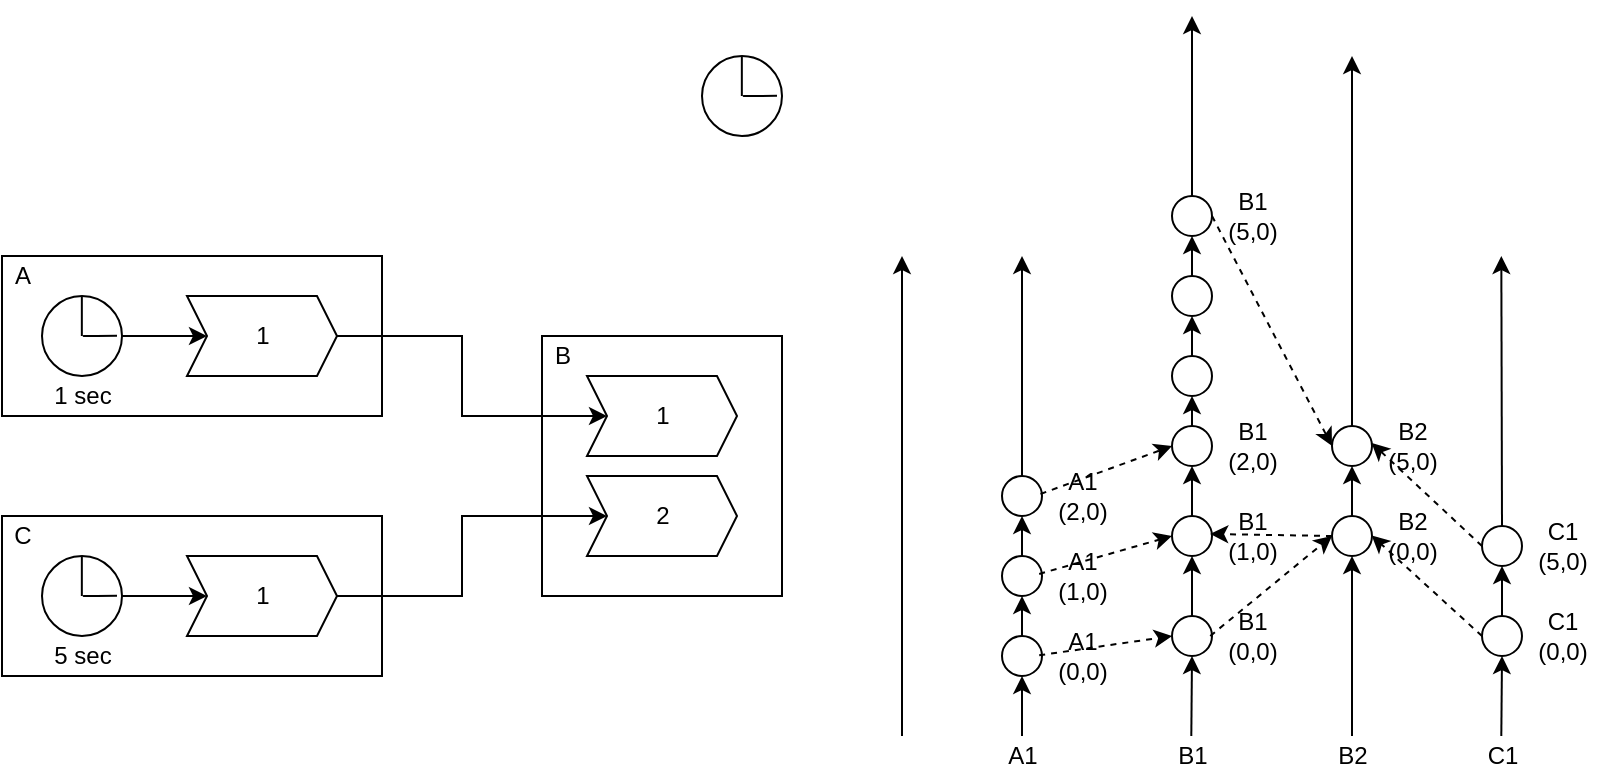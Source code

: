 <mxfile version="14.4.3" type="device"><diagram id="EF84JMHJ5medrOTDHScp" name="Page-1"><mxGraphModel dx="719" dy="510" grid="1" gridSize="10" guides="1" tooltips="1" connect="1" arrows="1" fold="1" page="1" pageScale="1" pageWidth="850" pageHeight="1100" math="0" shadow="0"><root><mxCell id="0"/><mxCell id="1" parent="0"/><mxCell id="pzYFAgCLmnwyGXvROFDS-5" value="" style="rounded=0;whiteSpace=wrap;html=1;" parent="1" vertex="1"><mxGeometry x="320" y="200" width="120" height="130" as="geometry"/></mxCell><mxCell id="pzYFAgCLmnwyGXvROFDS-1" value="" style="rounded=0;whiteSpace=wrap;html=1;" parent="1" vertex="1"><mxGeometry x="50" y="160" width="190" height="80" as="geometry"/></mxCell><mxCell id="pzYFAgCLmnwyGXvROFDS-8" style="edgeStyle=orthogonalEdgeStyle;rounded=0;orthogonalLoop=1;jettySize=auto;html=1;exitX=1;exitY=0.5;exitDx=0;exitDy=0;entryX=0;entryY=0.5;entryDx=0;entryDy=0;" parent="1" source="pzYFAgCLmnwyGXvROFDS-2" target="pzYFAgCLmnwyGXvROFDS-6" edge="1"><mxGeometry relative="1" as="geometry"/></mxCell><mxCell id="pzYFAgCLmnwyGXvROFDS-2" value="1" style="shape=step;perimeter=stepPerimeter;whiteSpace=wrap;html=1;fixedSize=1;size=10;" parent="1" vertex="1"><mxGeometry x="142.5" y="180" width="75" height="40" as="geometry"/></mxCell><mxCell id="pzYFAgCLmnwyGXvROFDS-6" value="1" style="shape=step;perimeter=stepPerimeter;whiteSpace=wrap;html=1;fixedSize=1;size=10;" parent="1" vertex="1"><mxGeometry x="342.5" y="220" width="75" height="40" as="geometry"/></mxCell><mxCell id="pzYFAgCLmnwyGXvROFDS-7" value="2" style="shape=step;perimeter=stepPerimeter;whiteSpace=wrap;html=1;fixedSize=1;size=10;" parent="1" vertex="1"><mxGeometry x="342.5" y="270" width="75" height="40" as="geometry"/></mxCell><mxCell id="pzYFAgCLmnwyGXvROFDS-17" value="" style="group" parent="1" vertex="1" connectable="0"><mxGeometry x="400" y="60" width="40" height="40" as="geometry"/></mxCell><mxCell id="pzYFAgCLmnwyGXvROFDS-10" value="" style="ellipse;whiteSpace=wrap;html=1;aspect=fixed;" parent="pzYFAgCLmnwyGXvROFDS-17" vertex="1"><mxGeometry width="40" height="40" as="geometry"/></mxCell><mxCell id="pzYFAgCLmnwyGXvROFDS-13" value="" style="endArrow=none;html=1;exitX=0.501;exitY=0.75;exitDx=0;exitDy=0;exitPerimeter=0;" parent="pzYFAgCLmnwyGXvROFDS-17" edge="1"><mxGeometry width="50" height="50" relative="1" as="geometry"><mxPoint x="27.5" y="19.96" as="sourcePoint"/><mxPoint x="37.5" y="19.92" as="targetPoint"/><Array as="points"><mxPoint x="17.5" y="20"/></Array></mxGeometry></mxCell><mxCell id="pzYFAgCLmnwyGXvROFDS-16" value="" style="endArrow=none;html=1;" parent="pzYFAgCLmnwyGXvROFDS-17" edge="1"><mxGeometry width="50" height="50" relative="1" as="geometry"><mxPoint x="19.92" y="20" as="sourcePoint"/><mxPoint x="19.92" as="targetPoint"/></mxGeometry></mxCell><mxCell id="pzYFAgCLmnwyGXvROFDS-22" value="" style="group" parent="1" vertex="1" connectable="0"><mxGeometry x="70" y="180" width="40" height="40" as="geometry"/></mxCell><mxCell id="pzYFAgCLmnwyGXvROFDS-23" value="" style="ellipse;whiteSpace=wrap;html=1;aspect=fixed;" parent="pzYFAgCLmnwyGXvROFDS-22" vertex="1"><mxGeometry width="40" height="40" as="geometry"/></mxCell><mxCell id="pzYFAgCLmnwyGXvROFDS-24" value="" style="endArrow=none;html=1;exitX=0.501;exitY=0.75;exitDx=0;exitDy=0;exitPerimeter=0;" parent="pzYFAgCLmnwyGXvROFDS-22" edge="1"><mxGeometry width="50" height="50" relative="1" as="geometry"><mxPoint x="27.5" y="19.96" as="sourcePoint"/><mxPoint x="37.5" y="19.92" as="targetPoint"/><Array as="points"><mxPoint x="17.5" y="20"/></Array></mxGeometry></mxCell><mxCell id="pzYFAgCLmnwyGXvROFDS-25" value="" style="endArrow=none;html=1;" parent="pzYFAgCLmnwyGXvROFDS-22" edge="1"><mxGeometry width="50" height="50" relative="1" as="geometry"><mxPoint x="19.92" y="20" as="sourcePoint"/><mxPoint x="19.92" as="targetPoint"/></mxGeometry></mxCell><mxCell id="pzYFAgCLmnwyGXvROFDS-26" style="edgeStyle=orthogonalEdgeStyle;rounded=0;orthogonalLoop=1;jettySize=auto;html=1;exitX=1;exitY=0.5;exitDx=0;exitDy=0;entryX=0;entryY=0.5;entryDx=0;entryDy=0;" parent="1" source="pzYFAgCLmnwyGXvROFDS-23" target="pzYFAgCLmnwyGXvROFDS-2" edge="1"><mxGeometry relative="1" as="geometry"/></mxCell><mxCell id="pzYFAgCLmnwyGXvROFDS-34" value="" style="rounded=0;whiteSpace=wrap;html=1;" parent="1" vertex="1"><mxGeometry x="50" y="290" width="190" height="80" as="geometry"/></mxCell><mxCell id="pzYFAgCLmnwyGXvROFDS-41" style="edgeStyle=orthogonalEdgeStyle;rounded=0;orthogonalLoop=1;jettySize=auto;html=1;exitX=1;exitY=0.5;exitDx=0;exitDy=0;entryX=0;entryY=0.5;entryDx=0;entryDy=0;" parent="1" source="pzYFAgCLmnwyGXvROFDS-35" target="pzYFAgCLmnwyGXvROFDS-7" edge="1"><mxGeometry relative="1" as="geometry"/></mxCell><mxCell id="pzYFAgCLmnwyGXvROFDS-35" value="1" style="shape=step;perimeter=stepPerimeter;whiteSpace=wrap;html=1;fixedSize=1;size=10;" parent="1" vertex="1"><mxGeometry x="142.5" y="310" width="75" height="40" as="geometry"/></mxCell><mxCell id="pzYFAgCLmnwyGXvROFDS-36" value="" style="group" parent="1" vertex="1" connectable="0"><mxGeometry x="70" y="310" width="40" height="40" as="geometry"/></mxCell><mxCell id="pzYFAgCLmnwyGXvROFDS-37" value="" style="ellipse;whiteSpace=wrap;html=1;aspect=fixed;" parent="pzYFAgCLmnwyGXvROFDS-36" vertex="1"><mxGeometry width="40" height="40" as="geometry"/></mxCell><mxCell id="pzYFAgCLmnwyGXvROFDS-38" value="" style="endArrow=none;html=1;exitX=0.501;exitY=0.75;exitDx=0;exitDy=0;exitPerimeter=0;" parent="pzYFAgCLmnwyGXvROFDS-36" edge="1"><mxGeometry width="50" height="50" relative="1" as="geometry"><mxPoint x="27.5" y="19.96" as="sourcePoint"/><mxPoint x="37.5" y="19.92" as="targetPoint"/><Array as="points"><mxPoint x="17.5" y="20"/></Array></mxGeometry></mxCell><mxCell id="pzYFAgCLmnwyGXvROFDS-39" value="" style="endArrow=none;html=1;" parent="pzYFAgCLmnwyGXvROFDS-36" edge="1"><mxGeometry width="50" height="50" relative="1" as="geometry"><mxPoint x="19.92" y="20" as="sourcePoint"/><mxPoint x="19.92" as="targetPoint"/></mxGeometry></mxCell><mxCell id="pzYFAgCLmnwyGXvROFDS-40" style="edgeStyle=orthogonalEdgeStyle;rounded=0;orthogonalLoop=1;jettySize=auto;html=1;exitX=1;exitY=0.5;exitDx=0;exitDy=0;entryX=0;entryY=0.5;entryDx=0;entryDy=0;" parent="1" source="pzYFAgCLmnwyGXvROFDS-37" target="pzYFAgCLmnwyGXvROFDS-35" edge="1"><mxGeometry relative="1" as="geometry"/></mxCell><mxCell id="pzYFAgCLmnwyGXvROFDS-42" value="A" style="text;html=1;align=center;verticalAlign=middle;resizable=0;points=[];autosize=1;" parent="1" vertex="1"><mxGeometry x="50" y="160" width="20" height="20" as="geometry"/></mxCell><mxCell id="pzYFAgCLmnwyGXvROFDS-43" value="C" style="text;html=1;align=center;verticalAlign=middle;resizable=0;points=[];autosize=1;" parent="1" vertex="1"><mxGeometry x="50" y="290" width="20" height="20" as="geometry"/></mxCell><mxCell id="pzYFAgCLmnwyGXvROFDS-46" value="B" style="text;html=1;align=center;verticalAlign=middle;resizable=0;points=[];autosize=1;" parent="1" vertex="1"><mxGeometry x="320" y="200" width="20" height="20" as="geometry"/></mxCell><mxCell id="pzYFAgCLmnwyGXvROFDS-47" value="1 sec" style="text;html=1;align=center;verticalAlign=middle;resizable=0;points=[];autosize=1;" parent="1" vertex="1"><mxGeometry x="70" y="220" width="40" height="20" as="geometry"/></mxCell><mxCell id="pzYFAgCLmnwyGXvROFDS-48" value="5 sec" style="text;html=1;align=center;verticalAlign=middle;resizable=0;points=[];autosize=1;" parent="1" vertex="1"><mxGeometry x="70" y="350" width="40" height="20" as="geometry"/></mxCell><mxCell id="Xe3vLFUsdQBPp0I9vXmb-75" value="" style="endArrow=classic;html=1;" edge="1" parent="1" source="Xe3vLFUsdQBPp0I9vXmb-80"><mxGeometry width="50" height="50" relative="1" as="geometry"><mxPoint x="560" y="390" as="sourcePoint"/><mxPoint x="560" y="160" as="targetPoint"/></mxGeometry></mxCell><mxCell id="Xe3vLFUsdQBPp0I9vXmb-76" value="" style="ellipse;whiteSpace=wrap;html=1;aspect=fixed;" vertex="1" parent="1"><mxGeometry x="550" y="350" width="20" height="20" as="geometry"/></mxCell><mxCell id="Xe3vLFUsdQBPp0I9vXmb-77" value="" style="endArrow=classic;html=1;" edge="1" parent="1" target="Xe3vLFUsdQBPp0I9vXmb-76"><mxGeometry width="50" height="50" relative="1" as="geometry"><mxPoint x="560" y="400" as="sourcePoint"/><mxPoint x="560" y="160" as="targetPoint"/></mxGeometry></mxCell><mxCell id="Xe3vLFUsdQBPp0I9vXmb-78" value="" style="ellipse;whiteSpace=wrap;html=1;aspect=fixed;" vertex="1" parent="1"><mxGeometry x="550" y="310" width="20" height="20" as="geometry"/></mxCell><mxCell id="Xe3vLFUsdQBPp0I9vXmb-79" value="" style="endArrow=classic;html=1;" edge="1" parent="1" source="Xe3vLFUsdQBPp0I9vXmb-76" target="Xe3vLFUsdQBPp0I9vXmb-78"><mxGeometry width="50" height="50" relative="1" as="geometry"><mxPoint x="560" y="350" as="sourcePoint"/><mxPoint x="560" y="160" as="targetPoint"/></mxGeometry></mxCell><mxCell id="Xe3vLFUsdQBPp0I9vXmb-80" value="" style="ellipse;whiteSpace=wrap;html=1;aspect=fixed;" vertex="1" parent="1"><mxGeometry x="550" y="270" width="20" height="20" as="geometry"/></mxCell><mxCell id="Xe3vLFUsdQBPp0I9vXmb-81" value="" style="endArrow=classic;html=1;" edge="1" parent="1" source="Xe3vLFUsdQBPp0I9vXmb-78" target="Xe3vLFUsdQBPp0I9vXmb-80"><mxGeometry width="50" height="50" relative="1" as="geometry"><mxPoint x="560" y="310" as="sourcePoint"/><mxPoint x="560" y="160" as="targetPoint"/></mxGeometry></mxCell><mxCell id="Xe3vLFUsdQBPp0I9vXmb-82" value="A1" style="text;html=1;align=center;verticalAlign=middle;resizable=0;points=[];autosize=1;" vertex="1" parent="1"><mxGeometry x="545" y="400" width="30" height="20" as="geometry"/></mxCell><mxCell id="Xe3vLFUsdQBPp0I9vXmb-84" value="" style="endArrow=classic;html=1;" edge="1" parent="1"><mxGeometry width="50" height="50" relative="1" as="geometry"><mxPoint x="500" y="400" as="sourcePoint"/><mxPoint x="500" y="160" as="targetPoint"/></mxGeometry></mxCell><mxCell id="Xe3vLFUsdQBPp0I9vXmb-85" value="C1" style="text;html=1;align=center;verticalAlign=middle;resizable=0;points=[];autosize=1;" vertex="1" parent="1"><mxGeometry x="785" y="400" width="30" height="20" as="geometry"/></mxCell><mxCell id="Xe3vLFUsdQBPp0I9vXmb-86" value="" style="endArrow=classic;html=1;" edge="1" parent="1" source="Xe3vLFUsdQBPp0I9vXmb-92"><mxGeometry width="50" height="50" relative="1" as="geometry"><mxPoint x="799.66" y="400" as="sourcePoint"/><mxPoint x="799.66" y="160" as="targetPoint"/></mxGeometry></mxCell><mxCell id="Xe3vLFUsdQBPp0I9vXmb-87" value="" style="ellipse;whiteSpace=wrap;html=1;aspect=fixed;" vertex="1" parent="1"><mxGeometry x="790" y="340" width="20" height="20" as="geometry"/></mxCell><mxCell id="Xe3vLFUsdQBPp0I9vXmb-88" value="" style="endArrow=classic;html=1;" edge="1" parent="1" target="Xe3vLFUsdQBPp0I9vXmb-87"><mxGeometry width="50" height="50" relative="1" as="geometry"><mxPoint x="799.66" y="400" as="sourcePoint"/><mxPoint x="799.66" y="160" as="targetPoint"/></mxGeometry></mxCell><mxCell id="Xe3vLFUsdQBPp0I9vXmb-89" value="A1&lt;br&gt;(0,0)" style="text;html=1;align=center;verticalAlign=middle;resizable=0;points=[];autosize=1;" vertex="1" parent="1"><mxGeometry x="570" y="345" width="40" height="30" as="geometry"/></mxCell><mxCell id="Xe3vLFUsdQBPp0I9vXmb-90" value="A1&lt;br&gt;(1,0)" style="text;html=1;align=center;verticalAlign=middle;resizable=0;points=[];autosize=1;" vertex="1" parent="1"><mxGeometry x="570" y="305" width="40" height="30" as="geometry"/></mxCell><mxCell id="Xe3vLFUsdQBPp0I9vXmb-91" value="A1&lt;br&gt;(2,0)" style="text;html=1;align=center;verticalAlign=middle;resizable=0;points=[];autosize=1;" vertex="1" parent="1"><mxGeometry x="570" y="265" width="40" height="30" as="geometry"/></mxCell><mxCell id="Xe3vLFUsdQBPp0I9vXmb-92" value="" style="ellipse;whiteSpace=wrap;html=1;aspect=fixed;" vertex="1" parent="1"><mxGeometry x="790" y="295" width="20" height="20" as="geometry"/></mxCell><mxCell id="Xe3vLFUsdQBPp0I9vXmb-93" value="" style="endArrow=classic;html=1;" edge="1" parent="1" source="Xe3vLFUsdQBPp0I9vXmb-87" target="Xe3vLFUsdQBPp0I9vXmb-92"><mxGeometry width="50" height="50" relative="1" as="geometry"><mxPoint x="800" y="340" as="sourcePoint"/><mxPoint x="799.66" y="160" as="targetPoint"/></mxGeometry></mxCell><mxCell id="Xe3vLFUsdQBPp0I9vXmb-94" value="C1&lt;br&gt;(0,0)" style="text;html=1;align=center;verticalAlign=middle;resizable=0;points=[];autosize=1;" vertex="1" parent="1"><mxGeometry x="810" y="335" width="40" height="30" as="geometry"/></mxCell><mxCell id="Xe3vLFUsdQBPp0I9vXmb-95" value="C1&lt;br&gt;(5,0)" style="text;html=1;align=center;verticalAlign=middle;resizable=0;points=[];autosize=1;" vertex="1" parent="1"><mxGeometry x="810" y="290" width="40" height="30" as="geometry"/></mxCell><mxCell id="Xe3vLFUsdQBPp0I9vXmb-96" value="" style="endArrow=classic;html=1;" edge="1" parent="1" source="Xe3vLFUsdQBPp0I9vXmb-134"><mxGeometry width="50" height="50" relative="1" as="geometry"><mxPoint x="644.66" y="400" as="sourcePoint"/><mxPoint x="645" y="40" as="targetPoint"/></mxGeometry></mxCell><mxCell id="Xe3vLFUsdQBPp0I9vXmb-97" value="B1" style="text;html=1;align=center;verticalAlign=middle;resizable=0;points=[];autosize=1;" vertex="1" parent="1"><mxGeometry x="630" y="400" width="30" height="20" as="geometry"/></mxCell><mxCell id="Xe3vLFUsdQBPp0I9vXmb-98" value="" style="ellipse;whiteSpace=wrap;html=1;aspect=fixed;" vertex="1" parent="1"><mxGeometry x="635" y="340" width="20" height="20" as="geometry"/></mxCell><mxCell id="Xe3vLFUsdQBPp0I9vXmb-99" value="" style="endArrow=classic;html=1;" edge="1" parent="1" target="Xe3vLFUsdQBPp0I9vXmb-98"><mxGeometry width="50" height="50" relative="1" as="geometry"><mxPoint x="644.66" y="400" as="sourcePoint"/><mxPoint x="644.66" y="160" as="targetPoint"/></mxGeometry></mxCell><mxCell id="Xe3vLFUsdQBPp0I9vXmb-100" value="" style="ellipse;whiteSpace=wrap;html=1;aspect=fixed;" vertex="1" parent="1"><mxGeometry x="635" y="290" width="20" height="20" as="geometry"/></mxCell><mxCell id="Xe3vLFUsdQBPp0I9vXmb-101" value="" style="endArrow=classic;html=1;" edge="1" parent="1" source="Xe3vLFUsdQBPp0I9vXmb-98" target="Xe3vLFUsdQBPp0I9vXmb-100"><mxGeometry width="50" height="50" relative="1" as="geometry"><mxPoint x="645" y="340" as="sourcePoint"/><mxPoint x="644.66" y="160" as="targetPoint"/></mxGeometry></mxCell><mxCell id="Xe3vLFUsdQBPp0I9vXmb-102" value="" style="ellipse;whiteSpace=wrap;html=1;aspect=fixed;" vertex="1" parent="1"><mxGeometry x="635" y="245" width="20" height="20" as="geometry"/></mxCell><mxCell id="Xe3vLFUsdQBPp0I9vXmb-103" value="" style="endArrow=classic;html=1;" edge="1" parent="1" source="Xe3vLFUsdQBPp0I9vXmb-100" target="Xe3vLFUsdQBPp0I9vXmb-102"><mxGeometry width="50" height="50" relative="1" as="geometry"><mxPoint x="645" y="305" as="sourcePoint"/><mxPoint x="644.66" y="160" as="targetPoint"/></mxGeometry></mxCell><mxCell id="Xe3vLFUsdQBPp0I9vXmb-105" value="B1&lt;br&gt;(2,0)" style="text;html=1;align=center;verticalAlign=middle;resizable=0;points=[];autosize=1;" vertex="1" parent="1"><mxGeometry x="655" y="240" width="40" height="30" as="geometry"/></mxCell><mxCell id="Xe3vLFUsdQBPp0I9vXmb-106" value="B1&lt;br&gt;(1,0)" style="text;html=1;align=center;verticalAlign=middle;resizable=0;points=[];autosize=1;" vertex="1" parent="1"><mxGeometry x="655" y="285" width="40" height="30" as="geometry"/></mxCell><mxCell id="Xe3vLFUsdQBPp0I9vXmb-107" value="B1&lt;br&gt;(0,0)" style="text;html=1;align=center;verticalAlign=middle;resizable=0;points=[];autosize=1;" vertex="1" parent="1"><mxGeometry x="655" y="335" width="40" height="30" as="geometry"/></mxCell><mxCell id="Xe3vLFUsdQBPp0I9vXmb-108" value="" style="endArrow=classic;html=1;dashed=1;exitX=-0.035;exitY=0.489;exitDx=0;exitDy=0;exitPerimeter=0;entryX=0;entryY=0.5;entryDx=0;entryDy=0;" edge="1" parent="1" source="Xe3vLFUsdQBPp0I9vXmb-89" target="Xe3vLFUsdQBPp0I9vXmb-98"><mxGeometry width="50" height="50" relative="1" as="geometry"><mxPoint x="590" y="450" as="sourcePoint"/><mxPoint x="640" y="400" as="targetPoint"/></mxGeometry></mxCell><mxCell id="Xe3vLFUsdQBPp0I9vXmb-109" value="" style="endArrow=classic;html=1;dashed=1;exitX=-0.035;exitY=0.466;exitDx=0;exitDy=0;exitPerimeter=0;entryX=0;entryY=0.5;entryDx=0;entryDy=0;" edge="1" parent="1" source="Xe3vLFUsdQBPp0I9vXmb-90" target="Xe3vLFUsdQBPp0I9vXmb-100"><mxGeometry width="50" height="50" relative="1" as="geometry"><mxPoint x="578.6" y="369.67" as="sourcePoint"/><mxPoint x="645" y="360" as="targetPoint"/></mxGeometry></mxCell><mxCell id="Xe3vLFUsdQBPp0I9vXmb-110" value="" style="endArrow=classic;html=1;dashed=1;exitX=-0.018;exitY=0.466;exitDx=0;exitDy=0;exitPerimeter=0;entryX=0;entryY=0.5;entryDx=0;entryDy=0;" edge="1" parent="1" source="Xe3vLFUsdQBPp0I9vXmb-91" target="Xe3vLFUsdQBPp0I9vXmb-102"><mxGeometry width="50" height="50" relative="1" as="geometry"><mxPoint x="588.6" y="379.67" as="sourcePoint"/><mxPoint x="655" y="370" as="targetPoint"/></mxGeometry></mxCell><mxCell id="Xe3vLFUsdQBPp0I9vXmb-112" value="" style="endArrow=classic;html=1;" edge="1" parent="1" source="Xe3vLFUsdQBPp0I9vXmb-118"><mxGeometry width="50" height="50" relative="1" as="geometry"><mxPoint x="724.66" y="400" as="sourcePoint"/><mxPoint x="725" y="60" as="targetPoint"/></mxGeometry></mxCell><mxCell id="Xe3vLFUsdQBPp0I9vXmb-113" value="B2" style="text;html=1;align=center;verticalAlign=middle;resizable=0;points=[];autosize=1;" vertex="1" parent="1"><mxGeometry x="710" y="400" width="30" height="20" as="geometry"/></mxCell><mxCell id="Xe3vLFUsdQBPp0I9vXmb-116" value="" style="ellipse;whiteSpace=wrap;html=1;aspect=fixed;" vertex="1" parent="1"><mxGeometry x="715" y="290" width="20" height="20" as="geometry"/></mxCell><mxCell id="Xe3vLFUsdQBPp0I9vXmb-117" value="" style="endArrow=classic;html=1;" edge="1" parent="1" target="Xe3vLFUsdQBPp0I9vXmb-116"><mxGeometry width="50" height="50" relative="1" as="geometry"><mxPoint x="725" y="400" as="sourcePoint"/><mxPoint x="724.66" y="160" as="targetPoint"/></mxGeometry></mxCell><mxCell id="Xe3vLFUsdQBPp0I9vXmb-118" value="" style="ellipse;whiteSpace=wrap;html=1;aspect=fixed;" vertex="1" parent="1"><mxGeometry x="715" y="245" width="20" height="20" as="geometry"/></mxCell><mxCell id="Xe3vLFUsdQBPp0I9vXmb-119" value="" style="endArrow=classic;html=1;" edge="1" parent="1" source="Xe3vLFUsdQBPp0I9vXmb-116" target="Xe3vLFUsdQBPp0I9vXmb-118"><mxGeometry width="50" height="50" relative="1" as="geometry"><mxPoint x="725" y="305" as="sourcePoint"/><mxPoint x="724.66" y="160" as="targetPoint"/></mxGeometry></mxCell><mxCell id="Xe3vLFUsdQBPp0I9vXmb-120" value="B2&lt;br&gt;(5,0)" style="text;html=1;align=center;verticalAlign=middle;resizable=0;points=[];autosize=1;" vertex="1" parent="1"><mxGeometry x="735" y="240" width="40" height="30" as="geometry"/></mxCell><mxCell id="Xe3vLFUsdQBPp0I9vXmb-121" value="B2&lt;br&gt;(0,0)" style="text;html=1;align=center;verticalAlign=middle;resizable=0;points=[];autosize=1;" vertex="1" parent="1"><mxGeometry x="735" y="285" width="40" height="30" as="geometry"/></mxCell><mxCell id="Xe3vLFUsdQBPp0I9vXmb-123" value="" style="endArrow=classic;html=1;dashed=1;exitX=0;exitY=0.5;exitDx=0;exitDy=0;entryX=-0.005;entryY=0.489;entryDx=0;entryDy=0;entryPerimeter=0;" edge="1" parent="1" source="Xe3vLFUsdQBPp0I9vXmb-87" target="Xe3vLFUsdQBPp0I9vXmb-121"><mxGeometry width="50" height="50" relative="1" as="geometry"><mxPoint x="766.8" y="389.67" as="sourcePoint"/><mxPoint x="833.2" y="380" as="targetPoint"/></mxGeometry></mxCell><mxCell id="Xe3vLFUsdQBPp0I9vXmb-124" value="" style="endArrow=classic;html=1;dashed=1;exitX=0;exitY=0.5;exitDx=0;exitDy=0;entryX=-0.005;entryY=0.448;entryDx=0;entryDy=0;entryPerimeter=0;" edge="1" parent="1" source="Xe3vLFUsdQBPp0I9vXmb-92" target="Xe3vLFUsdQBPp0I9vXmb-120"><mxGeometry width="50" height="50" relative="1" as="geometry"><mxPoint x="743.6" y="209.67" as="sourcePoint"/><mxPoint x="810" y="200" as="targetPoint"/></mxGeometry></mxCell><mxCell id="Xe3vLFUsdQBPp0I9vXmb-126" value="" style="endArrow=classic;html=1;dashed=1;exitX=-0.022;exitY=0.5;exitDx=0;exitDy=0;exitPerimeter=0;entryX=0;entryY=0.5;entryDx=0;entryDy=0;" edge="1" parent="1" source="Xe3vLFUsdQBPp0I9vXmb-107" target="Xe3vLFUsdQBPp0I9vXmb-116"><mxGeometry width="50" height="50" relative="1" as="geometry"><mxPoint x="673.6" y="383.98" as="sourcePoint"/><mxPoint x="740" y="365" as="targetPoint"/></mxGeometry></mxCell><mxCell id="Xe3vLFUsdQBPp0I9vXmb-127" value="" style="endArrow=classic;html=1;dashed=1;exitX=0;exitY=0.5;exitDx=0;exitDy=0;entryX=-0.022;entryY=0.466;entryDx=0;entryDy=0;entryPerimeter=0;" edge="1" parent="1" source="Xe3vLFUsdQBPp0I9vXmb-116" target="Xe3vLFUsdQBPp0I9vXmb-106"><mxGeometry width="50" height="50" relative="1" as="geometry"><mxPoint x="588.6" y="338.98" as="sourcePoint"/><mxPoint x="655" y="320" as="targetPoint"/></mxGeometry></mxCell><mxCell id="Xe3vLFUsdQBPp0I9vXmb-129" value="" style="ellipse;whiteSpace=wrap;html=1;aspect=fixed;" vertex="1" parent="1"><mxGeometry x="635" y="210" width="20" height="20" as="geometry"/></mxCell><mxCell id="Xe3vLFUsdQBPp0I9vXmb-130" value="" style="endArrow=classic;html=1;" edge="1" parent="1" source="Xe3vLFUsdQBPp0I9vXmb-102" target="Xe3vLFUsdQBPp0I9vXmb-129"><mxGeometry width="50" height="50" relative="1" as="geometry"><mxPoint x="645" y="245" as="sourcePoint"/><mxPoint x="644.66" y="160" as="targetPoint"/></mxGeometry></mxCell><mxCell id="Xe3vLFUsdQBPp0I9vXmb-132" value="" style="ellipse;whiteSpace=wrap;html=1;aspect=fixed;" vertex="1" parent="1"><mxGeometry x="635" y="170" width="20" height="20" as="geometry"/></mxCell><mxCell id="Xe3vLFUsdQBPp0I9vXmb-133" value="" style="endArrow=classic;html=1;" edge="1" parent="1" source="Xe3vLFUsdQBPp0I9vXmb-129" target="Xe3vLFUsdQBPp0I9vXmb-132"><mxGeometry width="50" height="50" relative="1" as="geometry"><mxPoint x="645" y="210" as="sourcePoint"/><mxPoint x="645" y="110" as="targetPoint"/></mxGeometry></mxCell><mxCell id="Xe3vLFUsdQBPp0I9vXmb-134" value="" style="ellipse;whiteSpace=wrap;html=1;aspect=fixed;" vertex="1" parent="1"><mxGeometry x="635" y="130" width="20" height="20" as="geometry"/></mxCell><mxCell id="Xe3vLFUsdQBPp0I9vXmb-135" value="" style="endArrow=classic;html=1;" edge="1" parent="1" source="Xe3vLFUsdQBPp0I9vXmb-132" target="Xe3vLFUsdQBPp0I9vXmb-134"><mxGeometry width="50" height="50" relative="1" as="geometry"><mxPoint x="645" y="170" as="sourcePoint"/><mxPoint x="645" y="40" as="targetPoint"/></mxGeometry></mxCell><mxCell id="Xe3vLFUsdQBPp0I9vXmb-136" value="" style="endArrow=classic;html=1;dashed=1;exitX=1;exitY=0.5;exitDx=0;exitDy=0;entryX=0;entryY=0.5;entryDx=0;entryDy=0;" edge="1" parent="1" source="Xe3vLFUsdQBPp0I9vXmb-134" target="Xe3vLFUsdQBPp0I9vXmb-118"><mxGeometry width="50" height="50" relative="1" as="geometry"><mxPoint x="675.0" y="130" as="sourcePoint"/><mxPoint x="735.88" y="80" as="targetPoint"/></mxGeometry></mxCell><mxCell id="Xe3vLFUsdQBPp0I9vXmb-137" value="B1&lt;br&gt;(5,0)" style="text;html=1;align=center;verticalAlign=middle;resizable=0;points=[];autosize=1;" vertex="1" parent="1"><mxGeometry x="655" y="125" width="40" height="30" as="geometry"/></mxCell></root></mxGraphModel></diagram></mxfile>